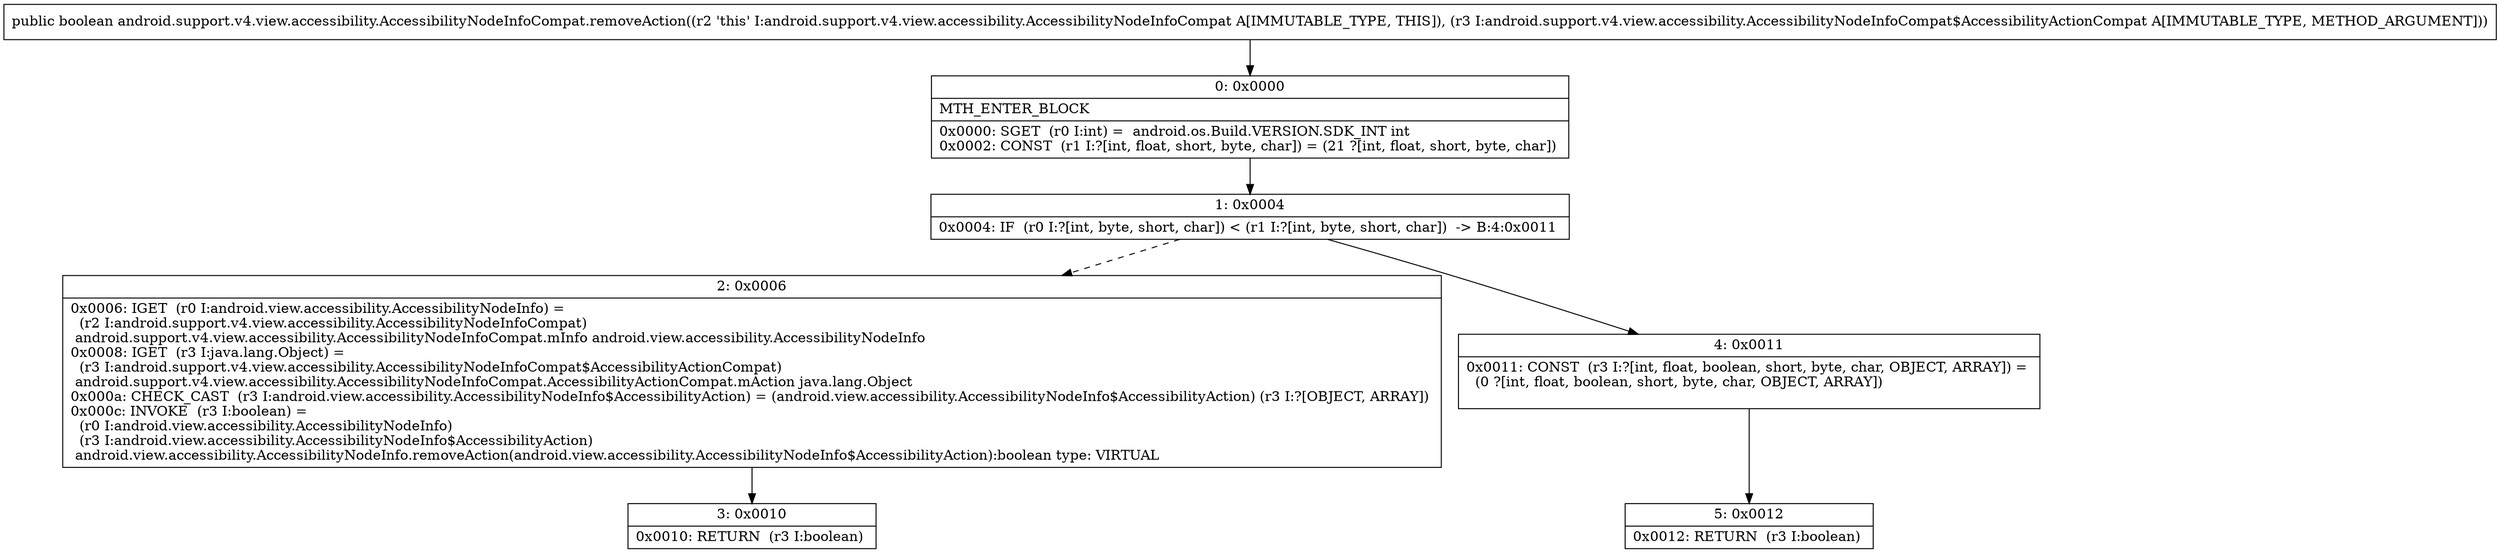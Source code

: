 digraph "CFG forandroid.support.v4.view.accessibility.AccessibilityNodeInfoCompat.removeAction(Landroid\/support\/v4\/view\/accessibility\/AccessibilityNodeInfoCompat$AccessibilityActionCompat;)Z" {
Node_0 [shape=record,label="{0\:\ 0x0000|MTH_ENTER_BLOCK\l|0x0000: SGET  (r0 I:int) =  android.os.Build.VERSION.SDK_INT int \l0x0002: CONST  (r1 I:?[int, float, short, byte, char]) = (21 ?[int, float, short, byte, char]) \l}"];
Node_1 [shape=record,label="{1\:\ 0x0004|0x0004: IF  (r0 I:?[int, byte, short, char]) \< (r1 I:?[int, byte, short, char])  \-\> B:4:0x0011 \l}"];
Node_2 [shape=record,label="{2\:\ 0x0006|0x0006: IGET  (r0 I:android.view.accessibility.AccessibilityNodeInfo) = \l  (r2 I:android.support.v4.view.accessibility.AccessibilityNodeInfoCompat)\l android.support.v4.view.accessibility.AccessibilityNodeInfoCompat.mInfo android.view.accessibility.AccessibilityNodeInfo \l0x0008: IGET  (r3 I:java.lang.Object) = \l  (r3 I:android.support.v4.view.accessibility.AccessibilityNodeInfoCompat$AccessibilityActionCompat)\l android.support.v4.view.accessibility.AccessibilityNodeInfoCompat.AccessibilityActionCompat.mAction java.lang.Object \l0x000a: CHECK_CAST  (r3 I:android.view.accessibility.AccessibilityNodeInfo$AccessibilityAction) = (android.view.accessibility.AccessibilityNodeInfo$AccessibilityAction) (r3 I:?[OBJECT, ARRAY]) \l0x000c: INVOKE  (r3 I:boolean) = \l  (r0 I:android.view.accessibility.AccessibilityNodeInfo)\l  (r3 I:android.view.accessibility.AccessibilityNodeInfo$AccessibilityAction)\l android.view.accessibility.AccessibilityNodeInfo.removeAction(android.view.accessibility.AccessibilityNodeInfo$AccessibilityAction):boolean type: VIRTUAL \l}"];
Node_3 [shape=record,label="{3\:\ 0x0010|0x0010: RETURN  (r3 I:boolean) \l}"];
Node_4 [shape=record,label="{4\:\ 0x0011|0x0011: CONST  (r3 I:?[int, float, boolean, short, byte, char, OBJECT, ARRAY]) = \l  (0 ?[int, float, boolean, short, byte, char, OBJECT, ARRAY])\l \l}"];
Node_5 [shape=record,label="{5\:\ 0x0012|0x0012: RETURN  (r3 I:boolean) \l}"];
MethodNode[shape=record,label="{public boolean android.support.v4.view.accessibility.AccessibilityNodeInfoCompat.removeAction((r2 'this' I:android.support.v4.view.accessibility.AccessibilityNodeInfoCompat A[IMMUTABLE_TYPE, THIS]), (r3 I:android.support.v4.view.accessibility.AccessibilityNodeInfoCompat$AccessibilityActionCompat A[IMMUTABLE_TYPE, METHOD_ARGUMENT])) }"];
MethodNode -> Node_0;
Node_0 -> Node_1;
Node_1 -> Node_2[style=dashed];
Node_1 -> Node_4;
Node_2 -> Node_3;
Node_4 -> Node_5;
}

